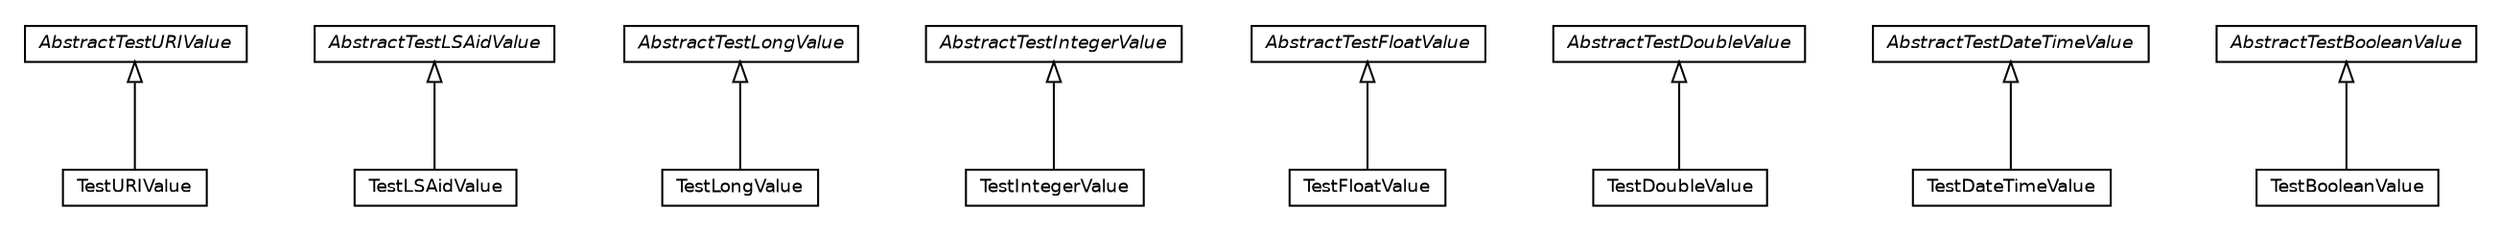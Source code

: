 #!/usr/local/bin/dot
#
# Class diagram 
# Generated by UmlGraph version 4.4 (http://www.spinellis.gr/sw/umlgraph)
#

digraph G {
	edge [fontname="Helvetica",fontsize=10,labelfontname="Helvetica",labelfontsize=10];
	node [fontname="Helvetica",fontsize=10,shape=plaintext];
	// it.apice.sapere.api.lsas.values.TestURIValue
	c62 [label=<<table border="0" cellborder="1" cellspacing="0" cellpadding="2" port="p" href="./TestURIValue.html">
		<tr><td><table border="0" cellspacing="0" cellpadding="1">
			<tr><td> TestURIValue </td></tr>
		</table></td></tr>
		</table>>, fontname="Helvetica", fontcolor="black", fontsize=9.0];
	// it.apice.sapere.api.lsas.values.TestLSAidValue
	c63 [label=<<table border="0" cellborder="1" cellspacing="0" cellpadding="2" port="p" href="./TestLSAidValue.html">
		<tr><td><table border="0" cellspacing="0" cellpadding="1">
			<tr><td> TestLSAidValue </td></tr>
		</table></td></tr>
		</table>>, fontname="Helvetica", fontcolor="black", fontsize=9.0];
	// it.apice.sapere.api.lsas.values.TestLongValue
	c64 [label=<<table border="0" cellborder="1" cellspacing="0" cellpadding="2" port="p" href="./TestLongValue.html">
		<tr><td><table border="0" cellspacing="0" cellpadding="1">
			<tr><td> TestLongValue </td></tr>
		</table></td></tr>
		</table>>, fontname="Helvetica", fontcolor="black", fontsize=9.0];
	// it.apice.sapere.api.lsas.values.TestIntegerValue
	c65 [label=<<table border="0" cellborder="1" cellspacing="0" cellpadding="2" port="p" href="./TestIntegerValue.html">
		<tr><td><table border="0" cellspacing="0" cellpadding="1">
			<tr><td> TestIntegerValue </td></tr>
		</table></td></tr>
		</table>>, fontname="Helvetica", fontcolor="black", fontsize=9.0];
	// it.apice.sapere.api.lsas.values.TestFloatValue
	c66 [label=<<table border="0" cellborder="1" cellspacing="0" cellpadding="2" port="p" href="./TestFloatValue.html">
		<tr><td><table border="0" cellspacing="0" cellpadding="1">
			<tr><td> TestFloatValue </td></tr>
		</table></td></tr>
		</table>>, fontname="Helvetica", fontcolor="black", fontsize=9.0];
	// it.apice.sapere.api.lsas.values.TestDoubleValue
	c67 [label=<<table border="0" cellborder="1" cellspacing="0" cellpadding="2" port="p" href="./TestDoubleValue.html">
		<tr><td><table border="0" cellspacing="0" cellpadding="1">
			<tr><td> TestDoubleValue </td></tr>
		</table></td></tr>
		</table>>, fontname="Helvetica", fontcolor="black", fontsize=9.0];
	// it.apice.sapere.api.lsas.values.TestDateTimeValue
	c68 [label=<<table border="0" cellborder="1" cellspacing="0" cellpadding="2" port="p" href="./TestDateTimeValue.html">
		<tr><td><table border="0" cellspacing="0" cellpadding="1">
			<tr><td> TestDateTimeValue </td></tr>
		</table></td></tr>
		</table>>, fontname="Helvetica", fontcolor="black", fontsize=9.0];
	// it.apice.sapere.api.lsas.values.TestBooleanValue
	c69 [label=<<table border="0" cellborder="1" cellspacing="0" cellpadding="2" port="p" href="./TestBooleanValue.html">
		<tr><td><table border="0" cellspacing="0" cellpadding="1">
			<tr><td> TestBooleanValue </td></tr>
		</table></td></tr>
		</table>>, fontname="Helvetica", fontcolor="black", fontsize=9.0];
	//it.apice.sapere.api.lsas.values.TestURIValue extends it.apice.sapere.api.lsas.values.AbstractTestURIValue
	c74:p -> c62:p [dir=back,arrowtail=empty];
	//it.apice.sapere.api.lsas.values.TestLSAidValue extends it.apice.sapere.api.lsas.values.AbstractTestLSAidValue
	c75:p -> c63:p [dir=back,arrowtail=empty];
	//it.apice.sapere.api.lsas.values.TestLongValue extends it.apice.sapere.api.lsas.values.AbstractTestLongValue
	c76:p -> c64:p [dir=back,arrowtail=empty];
	//it.apice.sapere.api.lsas.values.TestIntegerValue extends it.apice.sapere.api.lsas.values.AbstractTestIntegerValue
	c77:p -> c65:p [dir=back,arrowtail=empty];
	//it.apice.sapere.api.lsas.values.TestFloatValue extends it.apice.sapere.api.lsas.values.AbstractTestFloatValue
	c78:p -> c66:p [dir=back,arrowtail=empty];
	//it.apice.sapere.api.lsas.values.TestDoubleValue extends it.apice.sapere.api.lsas.values.AbstractTestDoubleValue
	c79:p -> c67:p [dir=back,arrowtail=empty];
	//it.apice.sapere.api.lsas.values.TestDateTimeValue extends it.apice.sapere.api.lsas.values.AbstractTestDateTimeValue
	c80:p -> c68:p [dir=back,arrowtail=empty];
	//it.apice.sapere.api.lsas.values.TestBooleanValue extends it.apice.sapere.api.lsas.values.AbstractTestBooleanValue
	c81:p -> c69:p [dir=back,arrowtail=empty];
	// it.apice.sapere.api.lsas.values.AbstractTestDoubleValue
	c79 [label=<<table border="0" cellborder="1" cellspacing="0" cellpadding="2" port="p" href="http://java.sun.com/j2se/1.4.2/docs/api/it/apice/sapere/api/lsas/values/AbstractTestDoubleValue.html">
		<tr><td><table border="0" cellspacing="0" cellpadding="1">
			<tr><td><font face="Helvetica-Oblique"> AbstractTestDoubleValue </font></td></tr>
		</table></td></tr>
		</table>>, fontname="Helvetica", fontcolor="black", fontsize=9.0];
	// it.apice.sapere.api.lsas.values.AbstractTestIntegerValue
	c77 [label=<<table border="0" cellborder="1" cellspacing="0" cellpadding="2" port="p" href="http://java.sun.com/j2se/1.4.2/docs/api/it/apice/sapere/api/lsas/values/AbstractTestIntegerValue.html">
		<tr><td><table border="0" cellspacing="0" cellpadding="1">
			<tr><td><font face="Helvetica-Oblique"> AbstractTestIntegerValue </font></td></tr>
		</table></td></tr>
		</table>>, fontname="Helvetica", fontcolor="black", fontsize=9.0];
	// it.apice.sapere.api.lsas.values.AbstractTestDateTimeValue
	c80 [label=<<table border="0" cellborder="1" cellspacing="0" cellpadding="2" port="p" href="http://java.sun.com/j2se/1.4.2/docs/api/it/apice/sapere/api/lsas/values/AbstractTestDateTimeValue.html">
		<tr><td><table border="0" cellspacing="0" cellpadding="1">
			<tr><td><font face="Helvetica-Oblique"> AbstractTestDateTimeValue </font></td></tr>
		</table></td></tr>
		</table>>, fontname="Helvetica", fontcolor="black", fontsize=9.0];
	// it.apice.sapere.api.lsas.values.AbstractTestURIValue
	c74 [label=<<table border="0" cellborder="1" cellspacing="0" cellpadding="2" port="p" href="http://java.sun.com/j2se/1.4.2/docs/api/it/apice/sapere/api/lsas/values/AbstractTestURIValue.html">
		<tr><td><table border="0" cellspacing="0" cellpadding="1">
			<tr><td><font face="Helvetica-Oblique"> AbstractTestURIValue </font></td></tr>
		</table></td></tr>
		</table>>, fontname="Helvetica", fontcolor="black", fontsize=9.0];
	// it.apice.sapere.api.lsas.values.AbstractTestFloatValue
	c78 [label=<<table border="0" cellborder="1" cellspacing="0" cellpadding="2" port="p" href="http://java.sun.com/j2se/1.4.2/docs/api/it/apice/sapere/api/lsas/values/AbstractTestFloatValue.html">
		<tr><td><table border="0" cellspacing="0" cellpadding="1">
			<tr><td><font face="Helvetica-Oblique"> AbstractTestFloatValue </font></td></tr>
		</table></td></tr>
		</table>>, fontname="Helvetica", fontcolor="black", fontsize=9.0];
	// it.apice.sapere.api.lsas.values.AbstractTestLSAidValue
	c75 [label=<<table border="0" cellborder="1" cellspacing="0" cellpadding="2" port="p" href="http://java.sun.com/j2se/1.4.2/docs/api/it/apice/sapere/api/lsas/values/AbstractTestLSAidValue.html">
		<tr><td><table border="0" cellspacing="0" cellpadding="1">
			<tr><td><font face="Helvetica-Oblique"> AbstractTestLSAidValue </font></td></tr>
		</table></td></tr>
		</table>>, fontname="Helvetica", fontcolor="black", fontsize=9.0];
	// it.apice.sapere.api.lsas.values.AbstractTestBooleanValue
	c81 [label=<<table border="0" cellborder="1" cellspacing="0" cellpadding="2" port="p" href="http://java.sun.com/j2se/1.4.2/docs/api/it/apice/sapere/api/lsas/values/AbstractTestBooleanValue.html">
		<tr><td><table border="0" cellspacing="0" cellpadding="1">
			<tr><td><font face="Helvetica-Oblique"> AbstractTestBooleanValue </font></td></tr>
		</table></td></tr>
		</table>>, fontname="Helvetica", fontcolor="black", fontsize=9.0];
	// it.apice.sapere.api.lsas.values.AbstractTestLongValue
	c76 [label=<<table border="0" cellborder="1" cellspacing="0" cellpadding="2" port="p" href="http://java.sun.com/j2se/1.4.2/docs/api/it/apice/sapere/api/lsas/values/AbstractTestLongValue.html">
		<tr><td><table border="0" cellspacing="0" cellpadding="1">
			<tr><td><font face="Helvetica-Oblique"> AbstractTestLongValue </font></td></tr>
		</table></td></tr>
		</table>>, fontname="Helvetica", fontcolor="black", fontsize=9.0];
}


